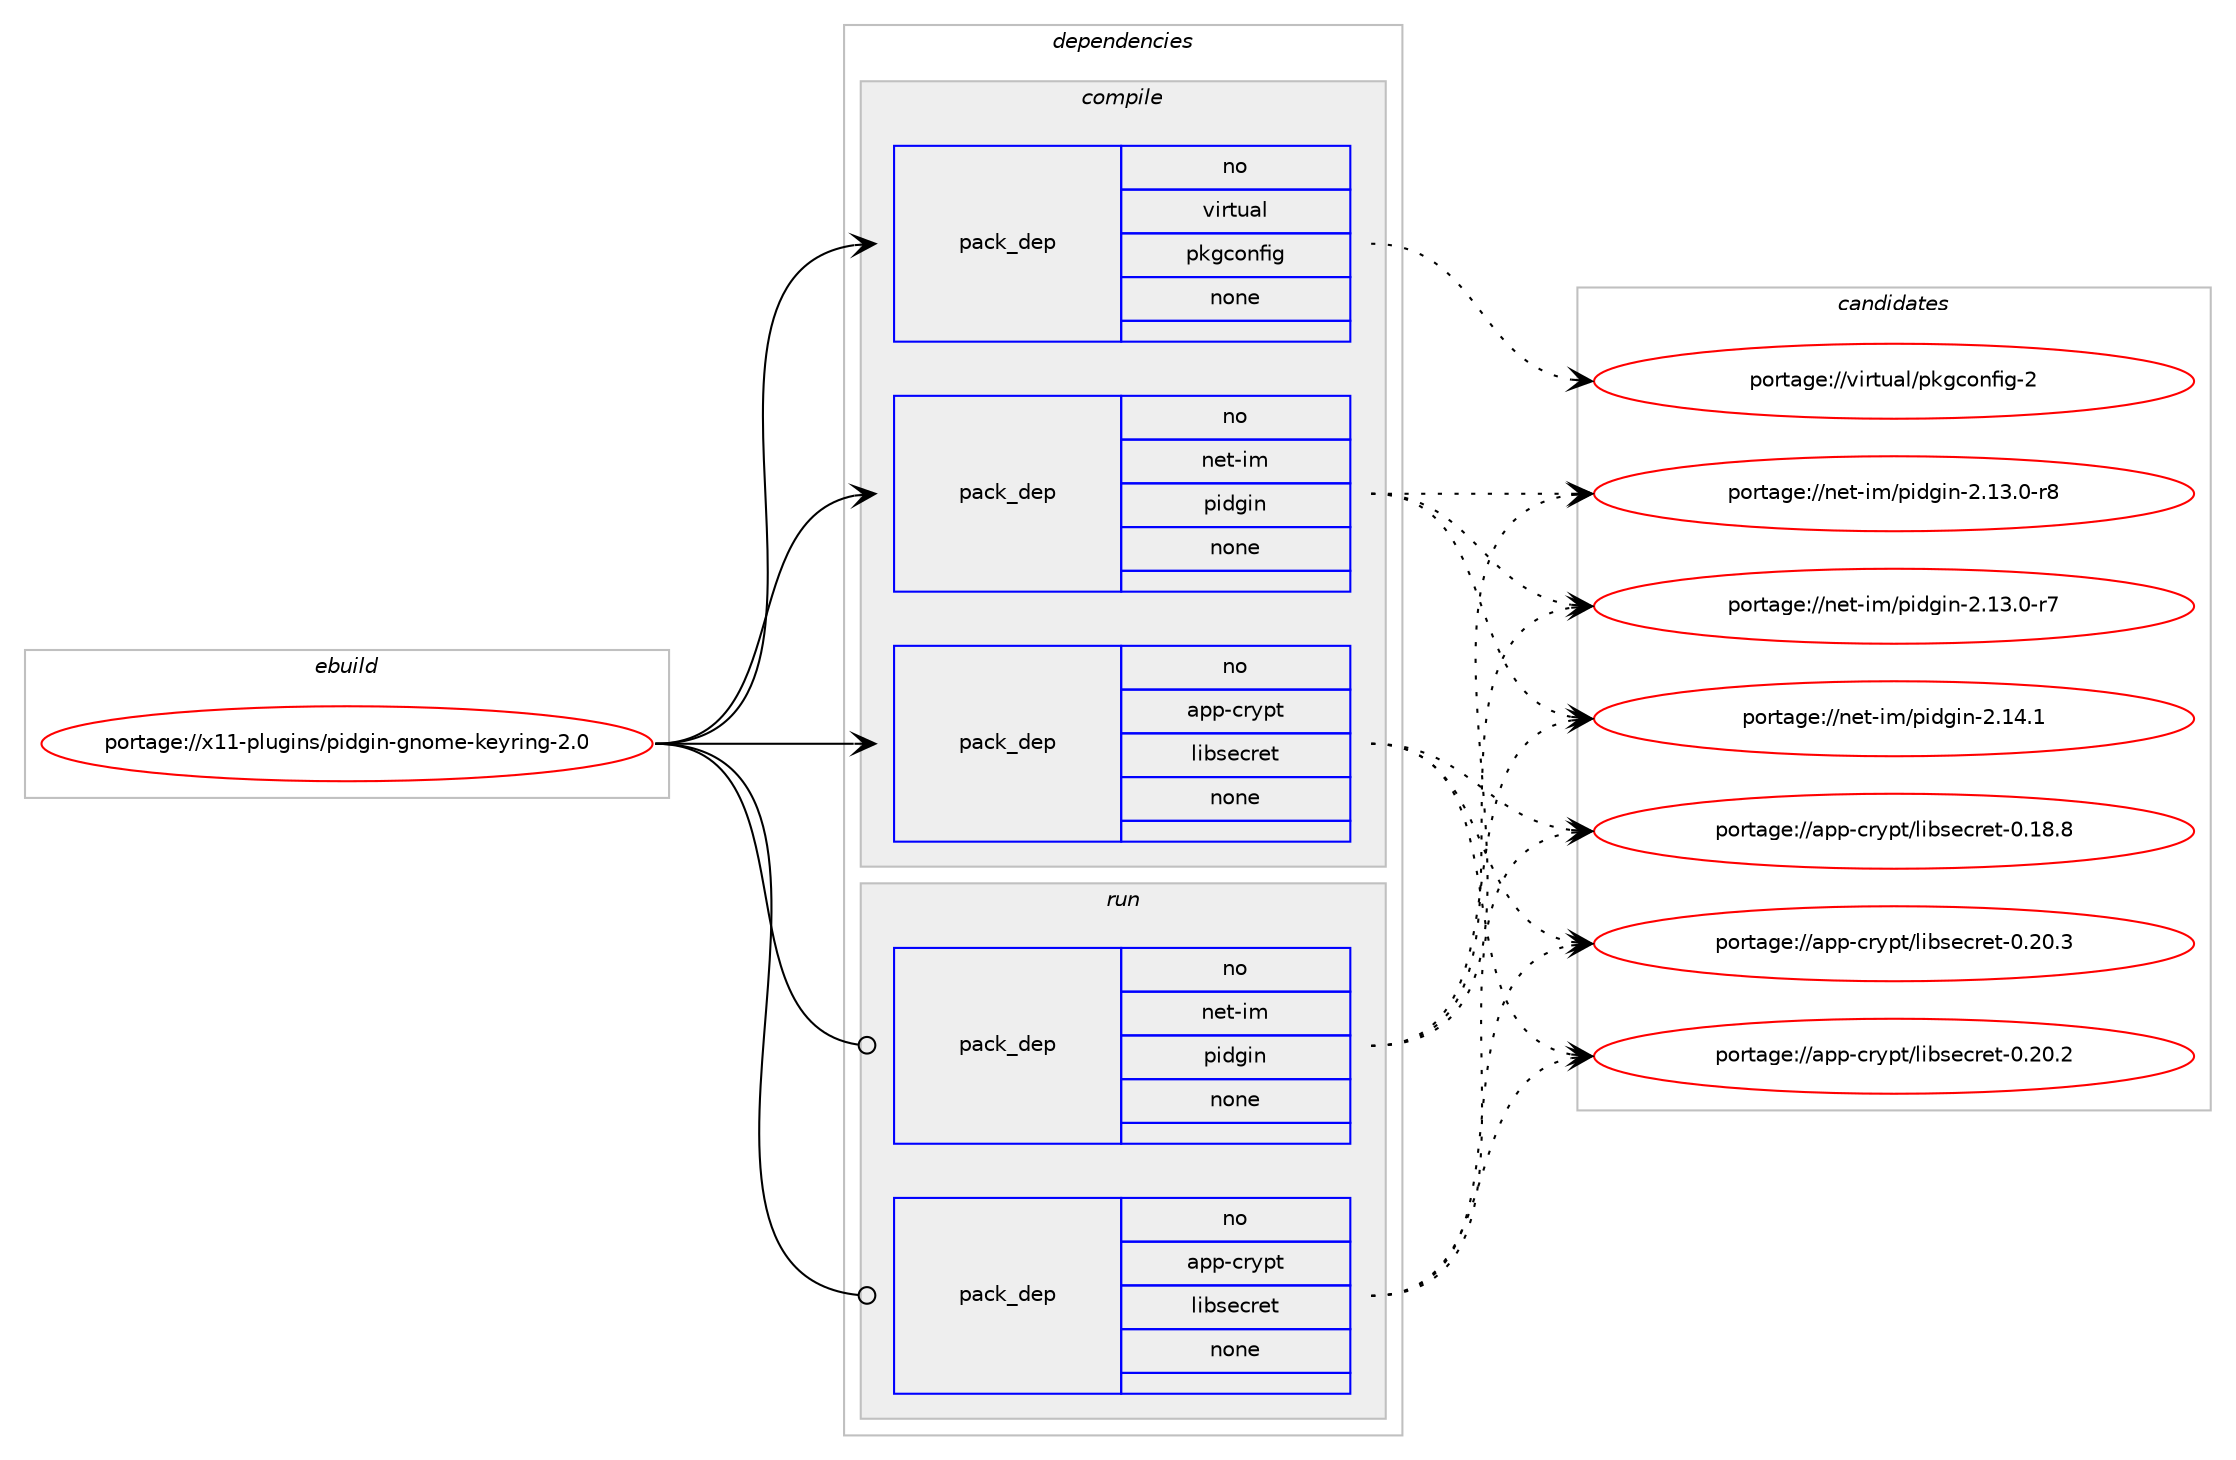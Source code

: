 digraph prolog {

# *************
# Graph options
# *************

newrank=true;
concentrate=true;
compound=true;
graph [rankdir=LR,fontname=Helvetica,fontsize=10,ranksep=1.5];#, ranksep=2.5, nodesep=0.2];
edge  [arrowhead=vee];
node  [fontname=Helvetica,fontsize=10];

# **********
# The ebuild
# **********

subgraph cluster_leftcol {
color=gray;
rank=same;
label=<<i>ebuild</i>>;
id [label="portage://x11-plugins/pidgin-gnome-keyring-2.0", color=red, width=4, href="../x11-plugins/pidgin-gnome-keyring-2.0.svg"];
}

# ****************
# The dependencies
# ****************

subgraph cluster_midcol {
color=gray;
label=<<i>dependencies</i>>;
subgraph cluster_compile {
fillcolor="#eeeeee";
style=filled;
label=<<i>compile</i>>;
subgraph pack1122 {
dependency1302 [label=<<TABLE BORDER="0" CELLBORDER="1" CELLSPACING="0" CELLPADDING="4" WIDTH="220"><TR><TD ROWSPAN="6" CELLPADDING="30">pack_dep</TD></TR><TR><TD WIDTH="110">no</TD></TR><TR><TD>app-crypt</TD></TR><TR><TD>libsecret</TD></TR><TR><TD>none</TD></TR><TR><TD></TD></TR></TABLE>>, shape=none, color=blue];
}
id:e -> dependency1302:w [weight=20,style="solid",arrowhead="vee"];
subgraph pack1123 {
dependency1303 [label=<<TABLE BORDER="0" CELLBORDER="1" CELLSPACING="0" CELLPADDING="4" WIDTH="220"><TR><TD ROWSPAN="6" CELLPADDING="30">pack_dep</TD></TR><TR><TD WIDTH="110">no</TD></TR><TR><TD>net-im</TD></TR><TR><TD>pidgin</TD></TR><TR><TD>none</TD></TR><TR><TD></TD></TR></TABLE>>, shape=none, color=blue];
}
id:e -> dependency1303:w [weight=20,style="solid",arrowhead="vee"];
subgraph pack1124 {
dependency1304 [label=<<TABLE BORDER="0" CELLBORDER="1" CELLSPACING="0" CELLPADDING="4" WIDTH="220"><TR><TD ROWSPAN="6" CELLPADDING="30">pack_dep</TD></TR><TR><TD WIDTH="110">no</TD></TR><TR><TD>virtual</TD></TR><TR><TD>pkgconfig</TD></TR><TR><TD>none</TD></TR><TR><TD></TD></TR></TABLE>>, shape=none, color=blue];
}
id:e -> dependency1304:w [weight=20,style="solid",arrowhead="vee"];
}
subgraph cluster_compileandrun {
fillcolor="#eeeeee";
style=filled;
label=<<i>compile and run</i>>;
}
subgraph cluster_run {
fillcolor="#eeeeee";
style=filled;
label=<<i>run</i>>;
subgraph pack1125 {
dependency1305 [label=<<TABLE BORDER="0" CELLBORDER="1" CELLSPACING="0" CELLPADDING="4" WIDTH="220"><TR><TD ROWSPAN="6" CELLPADDING="30">pack_dep</TD></TR><TR><TD WIDTH="110">no</TD></TR><TR><TD>app-crypt</TD></TR><TR><TD>libsecret</TD></TR><TR><TD>none</TD></TR><TR><TD></TD></TR></TABLE>>, shape=none, color=blue];
}
id:e -> dependency1305:w [weight=20,style="solid",arrowhead="odot"];
subgraph pack1126 {
dependency1306 [label=<<TABLE BORDER="0" CELLBORDER="1" CELLSPACING="0" CELLPADDING="4" WIDTH="220"><TR><TD ROWSPAN="6" CELLPADDING="30">pack_dep</TD></TR><TR><TD WIDTH="110">no</TD></TR><TR><TD>net-im</TD></TR><TR><TD>pidgin</TD></TR><TR><TD>none</TD></TR><TR><TD></TD></TR></TABLE>>, shape=none, color=blue];
}
id:e -> dependency1306:w [weight=20,style="solid",arrowhead="odot"];
}
}

# **************
# The candidates
# **************

subgraph cluster_choices {
rank=same;
color=gray;
label=<<i>candidates</i>>;

subgraph choice1122 {
color=black;
nodesep=1;
choice97112112459911412111211647108105981151019911410111645484650484651 [label="portage://app-crypt/libsecret-0.20.3", color=red, width=4,href="../app-crypt/libsecret-0.20.3.svg"];
choice97112112459911412111211647108105981151019911410111645484650484650 [label="portage://app-crypt/libsecret-0.20.2", color=red, width=4,href="../app-crypt/libsecret-0.20.2.svg"];
choice97112112459911412111211647108105981151019911410111645484649564656 [label="portage://app-crypt/libsecret-0.18.8", color=red, width=4,href="../app-crypt/libsecret-0.18.8.svg"];
dependency1302:e -> choice97112112459911412111211647108105981151019911410111645484650484651:w [style=dotted,weight="100"];
dependency1302:e -> choice97112112459911412111211647108105981151019911410111645484650484650:w [style=dotted,weight="100"];
dependency1302:e -> choice97112112459911412111211647108105981151019911410111645484649564656:w [style=dotted,weight="100"];
}
subgraph choice1123 {
color=black;
nodesep=1;
choice110101116451051094711210510010310511045504649524649 [label="portage://net-im/pidgin-2.14.1", color=red, width=4,href="../net-im/pidgin-2.14.1.svg"];
choice1101011164510510947112105100103105110455046495146484511456 [label="portage://net-im/pidgin-2.13.0-r8", color=red, width=4,href="../net-im/pidgin-2.13.0-r8.svg"];
choice1101011164510510947112105100103105110455046495146484511455 [label="portage://net-im/pidgin-2.13.0-r7", color=red, width=4,href="../net-im/pidgin-2.13.0-r7.svg"];
dependency1303:e -> choice110101116451051094711210510010310511045504649524649:w [style=dotted,weight="100"];
dependency1303:e -> choice1101011164510510947112105100103105110455046495146484511456:w [style=dotted,weight="100"];
dependency1303:e -> choice1101011164510510947112105100103105110455046495146484511455:w [style=dotted,weight="100"];
}
subgraph choice1124 {
color=black;
nodesep=1;
choice1181051141161179710847112107103991111101021051034550 [label="portage://virtual/pkgconfig-2", color=red, width=4,href="../virtual/pkgconfig-2.svg"];
dependency1304:e -> choice1181051141161179710847112107103991111101021051034550:w [style=dotted,weight="100"];
}
subgraph choice1125 {
color=black;
nodesep=1;
choice97112112459911412111211647108105981151019911410111645484650484651 [label="portage://app-crypt/libsecret-0.20.3", color=red, width=4,href="../app-crypt/libsecret-0.20.3.svg"];
choice97112112459911412111211647108105981151019911410111645484650484650 [label="portage://app-crypt/libsecret-0.20.2", color=red, width=4,href="../app-crypt/libsecret-0.20.2.svg"];
choice97112112459911412111211647108105981151019911410111645484649564656 [label="portage://app-crypt/libsecret-0.18.8", color=red, width=4,href="../app-crypt/libsecret-0.18.8.svg"];
dependency1305:e -> choice97112112459911412111211647108105981151019911410111645484650484651:w [style=dotted,weight="100"];
dependency1305:e -> choice97112112459911412111211647108105981151019911410111645484650484650:w [style=dotted,weight="100"];
dependency1305:e -> choice97112112459911412111211647108105981151019911410111645484649564656:w [style=dotted,weight="100"];
}
subgraph choice1126 {
color=black;
nodesep=1;
choice110101116451051094711210510010310511045504649524649 [label="portage://net-im/pidgin-2.14.1", color=red, width=4,href="../net-im/pidgin-2.14.1.svg"];
choice1101011164510510947112105100103105110455046495146484511456 [label="portage://net-im/pidgin-2.13.0-r8", color=red, width=4,href="../net-im/pidgin-2.13.0-r8.svg"];
choice1101011164510510947112105100103105110455046495146484511455 [label="portage://net-im/pidgin-2.13.0-r7", color=red, width=4,href="../net-im/pidgin-2.13.0-r7.svg"];
dependency1306:e -> choice110101116451051094711210510010310511045504649524649:w [style=dotted,weight="100"];
dependency1306:e -> choice1101011164510510947112105100103105110455046495146484511456:w [style=dotted,weight="100"];
dependency1306:e -> choice1101011164510510947112105100103105110455046495146484511455:w [style=dotted,weight="100"];
}
}

}
